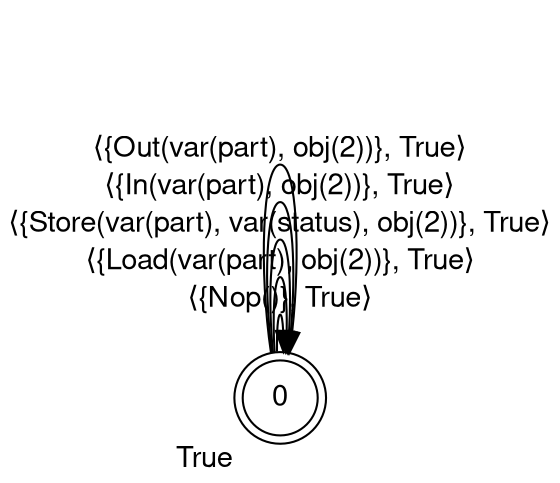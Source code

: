 digraph finite_state_machine {
	fontname="Helvetica Neue, Helvetica, Arial, sans - serif"
	node [fontname="Helvetica Neue, Helvetica, Arial, sans - serif"]
	edge [fontname="Helvetica Neue, Helvetica, Arial, sans - serif"]
	rankdir=LR;
	forcelabels=true;
	node [shape = doublecircle];
	<0>;
	"0" [xlabel=True]
	node [shape = circle];
	"0" -> "0" [label = <⟨{Nop()}, True⟩>];
	"0" -> "0" [label = <⟨{Load(var(part), obj(2))}, True⟩>];
	"0" -> "0" [label = <⟨{Store(var(part), var(status), obj(2))}, True⟩>];
	"0" -> "0" [label = <⟨{In(var(part), obj(2))}, True⟩>];
	"0" -> "0" [label = <⟨{Out(var(part), obj(2))}, True⟩>];
}